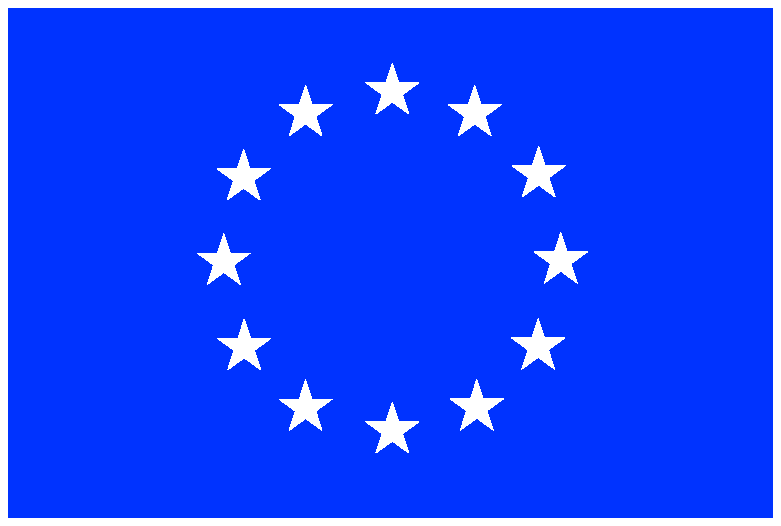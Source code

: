 % Converted from PostScript(TM) to MetaPost by pstoedit
% MetaPost backend contributed by Scott Pakin <scott+ps2ed_AT_pakin.org>
% pstoedit is Copyright (C) 1993 - 2011 Wolfgang Glunz <wglunz35_AT_pstoedit.net>

% Generate structured PostScript
prologues := 1;

% Display a given string with its *baseline* at a given location
% and with a given rotation angle
vardef showtext(expr origin)(expr angle)(expr string) =
  draw string infont defaultfont scaled defaultscale
    rotated angle shifted origin;
enddef;

beginfig(1);
drawoptions (withcolor (0.000000,0.200000,1.000000));
linecap := butt;
linejoin := mitered;
fill (180.695007,526.296997)--(455.539001,526.296997)--(455.539001,709.526978)
	--(180.695007,709.526978)--cycle;
drawoptions (withcolor (1.000000,1.000000,1.000000));
fill (375.035004,648.492004)--(380.945007,652.784973)--(373.640991,652.784973)
	--(371.386993,659.729980)--(369.128998,652.784973)--(361.828003,652.784973)
	--(367.734009,648.495972)--(365.480011,641.551025)--(371.386993,645.843994)
	--(377.292999,641.551025)--(375.035004,648.495972)--cycle;
fill (352.042999,670.515991)--(357.949005,674.809021)--(350.648010,674.809021)
	--(348.390991,681.750000)--(346.136993,674.809021)--(338.832001,674.809021)
	--(344.738007,670.515991)--(342.484009,663.570007)--(348.390991,667.862976)
	--(354.296997,663.570007)--(352.039001,670.515991)--cycle;
fill (322.378998,678.390991)--(328.285004,682.684021)--(320.984009,682.684021)
	--(318.726990,689.629028)--(316.468994,682.684021)--(309.167999,682.684021)
	--(315.074005,678.390991)--(312.820007,671.445007)--(318.726990,675.737976)
	--(324.632996,671.445007)--(322.375000,678.390991)--cycle;
fill (291.140991,670.515991)--(297.046997,674.809021)--(289.746002,674.809021)
	--(287.488007,681.754028)--(285.230011,674.809021)--(277.929993,674.809021)
	--(283.835999,670.515991)--(281.582001,663.570007)--(287.488007,667.862976)
	--(293.394989,663.570007)--(291.140991,670.515991)--cycle;
fill (268.824005,647.414001)--(274.734009,651.706970)--(267.433990,651.706970)
	--(265.175995,658.648010)--(262.917999,651.706970)--(255.617004,651.706970)
	--(261.523010,647.414001)--(259.265991,640.468994)--(265.175995,644.762024)
	--(271.082001,640.468994)--(268.824005,647.414001)--cycle;
fill (261.699005,617.065979)--(267.605011,621.354980)--(260.304993,621.354980)
	--(258.050995,628.301025)--(255.792999,621.354980)--(248.492004,621.354980)
	--(254.397995,617.062012)--(252.141006,610.120972)--(258.050995,614.409973)
	--(263.953003,610.120972)--(261.699005,617.062012)--cycle;
fill (269.046997,586.312012)--(274.953003,590.604980)--(267.652008,590.604980)
	--(265.398010,597.551025)--(263.140991,590.604980)--(255.839996,590.604980)
	--(261.746002,586.315979)--(259.488007,579.370972)--(265.398010,583.659973)
	--(271.304993,579.370972)--(269.046997,586.315979)--cycle;
fill (291.140991,564.460999)--(297.046997,568.754028)--(289.746002,568.754028)
	--(287.488007,575.695007)--(285.230011,568.754028)--(277.929993,568.754028)
	--(283.835999,564.460999)--(281.582001,557.515991)--(287.488007,561.809021)
	--(293.394989,557.515991)--(291.140991,564.460999)--cycle;
fill (322.378998,556.323975)--(328.285004,560.617004)--(320.984009,560.617004)
	--(318.726990,567.559021)--(316.472992,560.617004)--(309.167999,560.617004)
	--(315.074005,556.323975)--(312.820007,549.379028)--(318.726990,553.671997)
	--(324.632996,549.382996)--(322.378998,556.323975)--cycle;
fill (352.769989,564.573975)--(358.675995,568.862976)--(351.375000,568.862976)
	--(349.117004,575.809021)--(346.863007,568.862976)--(339.562012,568.862976)
	--(345.468994,564.573975)--(343.210999,557.629028)--(349.121002,561.921997)
	--(355.027008,557.629028)--(352.769989,564.573975)--cycle;
fill (374.878998,586.512024)--(380.785004,590.804993)--(373.484009,590.804993)
	--(371.226990,597.745972)--(368.972992,590.804993)--(361.671997,590.804993)
	--(367.578003,586.512024)--(365.320007,579.565979)--(371.226990,583.859009)
	--(377.132996,579.570007)--(374.878998,586.512024)--cycle;
fill (383.019989,617.487976)--(388.925995,621.781006)--(381.625000,621.781006)
	--(379.367004,628.726990)--(377.109009,621.781006)--(369.808990,621.781006)
	--(375.714996,617.487976)--(373.460999,610.543030)--(379.367004,614.835999)
	--(385.273010,610.546997)--(383.019989,617.487976)--cycle;
endfig;
end
